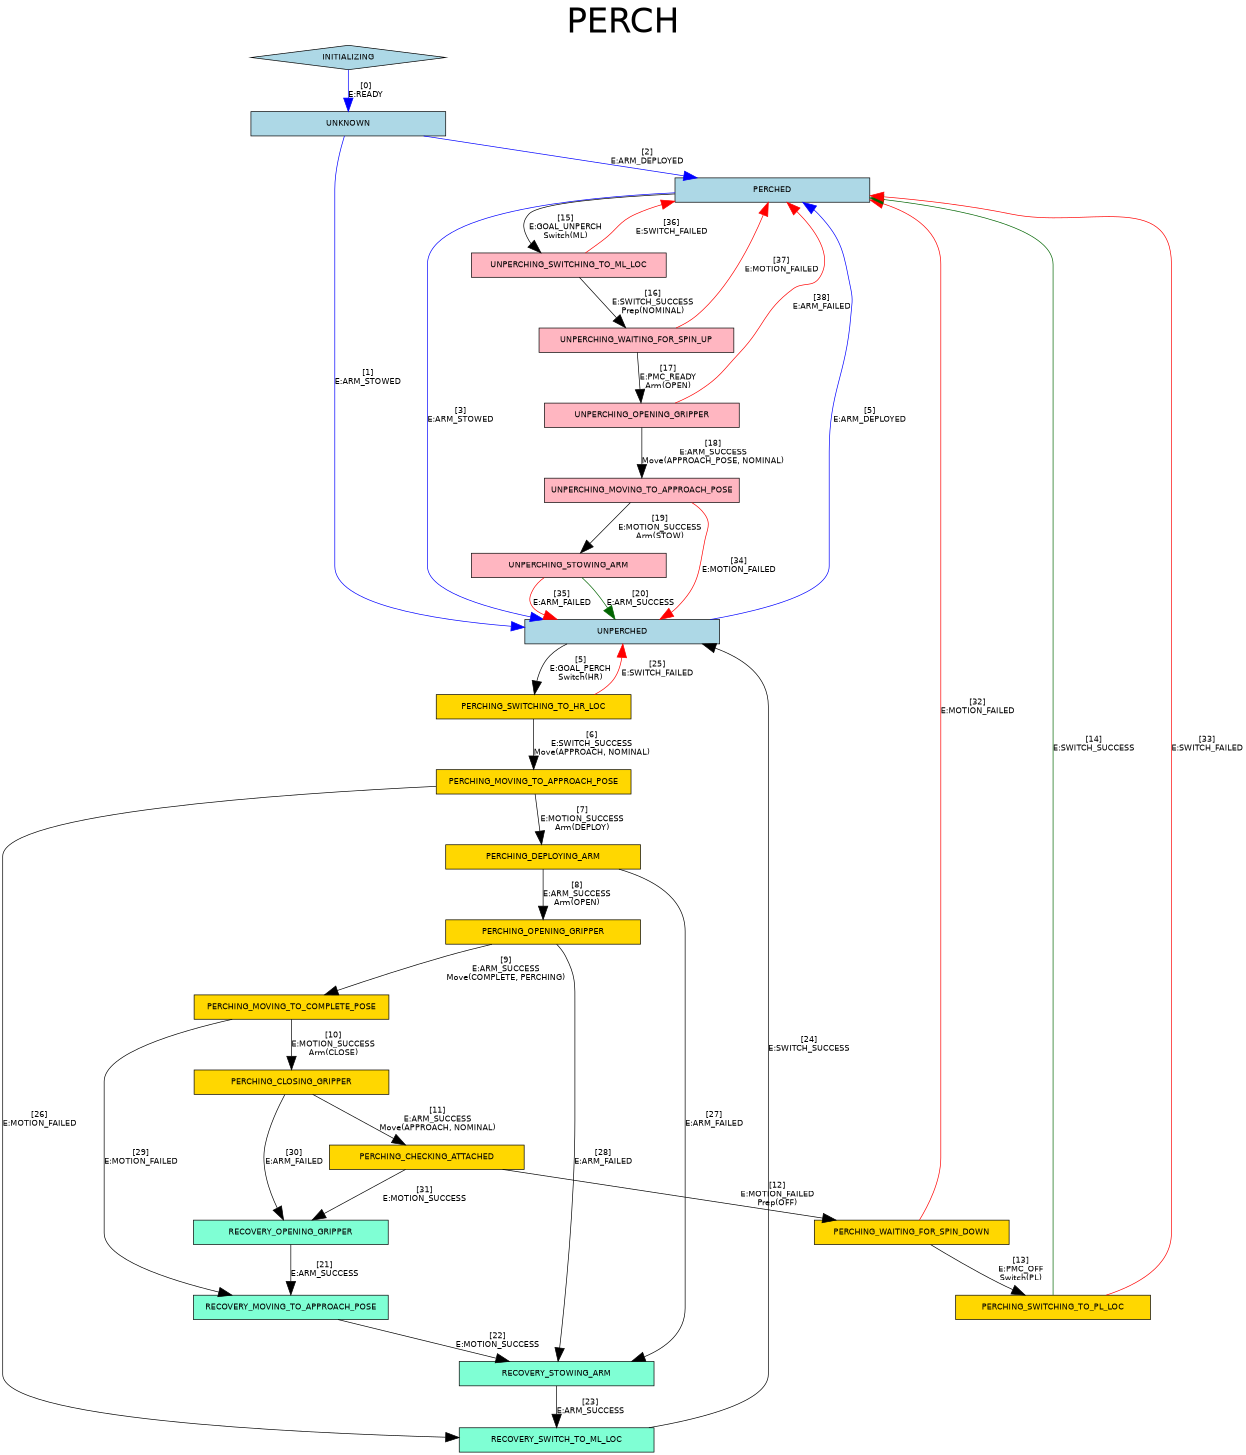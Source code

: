# dot -Tpdf perch_fsm.dot -o perch_fsm.pdf
digraph G {
  graph [label="PERCH\n", labelloc=t, fontsize=50];
  ratio="fill";
  size="8.3,11.7!";
  node [shape=box, width=4, fontsize=12, fontname="helvetica"];
  edge [arrowsize=2, weight=2., fontsize=12, fontname="helvetica"];
  fontname = "helvetica";

  node [shape=diamond, style=filled, fillcolor=lightblue, color=black];
  INITIALIZING;

  node [shape=box, style=filled, fillcolor=lightblue, color=black];
  UNKNOWN;
  PERCHED;
  UNPERCHED;

  node [shape=box, style=filled, fillcolor=aquamarine, color=black];
  RECOVERY_OPENING_GRIPPER;
  RECOVERY_MOVING_TO_APPROACH_POSE;
  RECOVERY_STOWING_ARM;
  RECOVERY_SWITCH_TO_ML_LOC;

  node [shape=box, style=filled, fillcolor=gold, color=black];
  PERCHING_SWITCHING_TO_HR_LOC;
  PERCHING_MOVING_TO_APPROACH_POSE;
  PERCHING_DEPLOYING_ARM;
  PERCHING_OPENING_GRIPPER;
  PERCHING_MOVING_TO_COMPLETE_POSE;
  PERCHING_CLOSING_GRIPPER;
  PERCHING_CHECKING_ATTACHED;
  PERCHING_WAITING_FOR_SPIN_DOWN;
  PERCHING_SWITCHING_TO_PL_LOC;

  node [shape=box, style=filled, fillcolor=lightpink, color=black];
  UNPERCHING_SWITCHING_TO_ML_LOC;
  UNPERCHING_WAITING_FOR_SPIN_UP;
  UNPERCHING_OPENING_GRIPPER;
  UNPERCHING_MOVING_TO_APPROACH_POSE;
  UNPERCHING_STOWING_ARM;

  # Transparent state changes
  INITIALIZING -> UNKNOWN
    [label="[0]\nE:READY", color=blue];
  UNKNOWN -> UNPERCHED
    [label="[1]\nE:ARM_STOWED", color=blue];
  UNKNOWN -> PERCHED
    [label="[2]\nE:ARM_DEPLOYED", color=blue];
  PERCHED -> UNPERCHED
    [label="[3]\nE:ARM_STOWED", color=blue];
  UNPERCHED -> PERCHED
    [label="[5]\nE:ARM_DEPLOYED", color=blue];

  # Nominal perch
  UNPERCHED -> PERCHING_SWITCHING_TO_HR_LOC
    [label="[5]\nE:GOAL_PERCH\nSwitch(HR)"];
  PERCHING_SWITCHING_TO_HR_LOC -> PERCHING_MOVING_TO_APPROACH_POSE
    [label="[6]\nE:SWITCH_SUCCESS\nMove(APPROACH, NOMINAL)"];
  PERCHING_MOVING_TO_APPROACH_POSE -> PERCHING_DEPLOYING_ARM
    [label="[7]\nE:MOTION_SUCCESS\nArm(DEPLOY)"];
  PERCHING_DEPLOYING_ARM -> PERCHING_OPENING_GRIPPER
    [label="[8]\nE:ARM_SUCCESS\nArm(OPEN)"];
  PERCHING_OPENING_GRIPPER -> PERCHING_MOVING_TO_COMPLETE_POSE
    [label="[9]\nE:ARM_SUCCESS\nMove(COMPLETE, PERCHING)"];
  PERCHING_MOVING_TO_COMPLETE_POSE -> PERCHING_CLOSING_GRIPPER
    [label="[10]\nE:MOTION_SUCCESS\nArm(CLOSE)"];
  PERCHING_CLOSING_GRIPPER -> PERCHING_CHECKING_ATTACHED
    [label="[11]\nE:ARM_SUCCESS\nMove(APPROACH, NOMINAL)"];
  PERCHING_CHECKING_ATTACHED -> PERCHING_WAITING_FOR_SPIN_DOWN
    [label="[12]\nE:MOTION_FAILED\nPrep(OFF)"];
  PERCHING_WAITING_FOR_SPIN_DOWN -> PERCHING_SWITCHING_TO_PL_LOC
    [label="[13]\nE:PMC_OFF\nSwitch(PL)" ];
  PERCHING_SWITCHING_TO_PL_LOC -> PERCHED
    [label="[14]\nE:SWITCH_SUCCESS", color=darkgreen];


  # Nominal unperch
  PERCHED -> UNPERCHING_SWITCHING_TO_ML_LOC
    [label="[15]\nE:GOAL_UNPERCH\nSwitch(ML)"];
  UNPERCHING_SWITCHING_TO_ML_LOC -> UNPERCHING_WAITING_FOR_SPIN_UP
    [label="[16]\nE:SWITCH_SUCCESS\nPrep(NOMINAL)"];
  UNPERCHING_WAITING_FOR_SPIN_UP -> UNPERCHING_OPENING_GRIPPER
    [label="[17]\nE:PMC_READY\nArm(OPEN)"];
  UNPERCHING_OPENING_GRIPPER -> UNPERCHING_MOVING_TO_APPROACH_POSE
    [label="[18]\nE:ARM_SUCCESS\nMove(APPROACH_POSE, NOMINAL)"];
  UNPERCHING_MOVING_TO_APPROACH_POSE -> UNPERCHING_STOWING_ARM
    [label="[19]\nE:MOTION_SUCCESS\nArm(STOW)"];
  UNPERCHING_STOWING_ARM -> UNPERCHED
    [label="[20]\nE:ARM_SUCCESS", color=darkgreen];

  # Recovery
  RECOVERY_OPENING_GRIPPER -> RECOVERY_MOVING_TO_APPROACH_POSE
    [label="[21]\nE:ARM_SUCCESS", color=black];
  RECOVERY_MOVING_TO_APPROACH_POSE -> RECOVERY_STOWING_ARM
    [label="[22]\nE:MOTION_SUCCESS", color=black];
  RECOVERY_STOWING_ARM -> RECOVERY_SWITCH_TO_ML_LOC
    [label="[23]\nE:ARM_SUCCESS", color=black];
  RECOVERY_SWITCH_TO_ML_LOC -> UNPERCHED
    [label="[24]\nE:SWITCH_SUCCESS", color=black];

  # Off-nominal states
  PERCHING_SWITCHING_TO_HR_LOC -> UNPERCHED
    [label="[25]\nE:SWITCH_FAILED", color=red];
  PERCHING_MOVING_TO_APPROACH_POSE -> RECOVERY_SWITCH_TO_ML_LOC
    [label="[26]\nE:MOTION_FAILED", color=black];
  PERCHING_DEPLOYING_ARM -> RECOVERY_STOWING_ARM
    [label="[27]\nE:ARM_FAILED", color=black];
  PERCHING_OPENING_GRIPPER -> RECOVERY_STOWING_ARM
    [label="[28]\nE:ARM_FAILED", color=black];
  PERCHING_MOVING_TO_COMPLETE_POSE -> RECOVERY_MOVING_TO_APPROACH_POSE
    [label="[29]\nE:MOTION_FAILED", color=black];
  PERCHING_CLOSING_GRIPPER -> RECOVERY_OPENING_GRIPPER
    [label="[30]\nE:ARM_FAILED", color=black];
  PERCHING_CHECKING_ATTACHED -> RECOVERY_OPENING_GRIPPER
    [label="[31]\nE:MOTION_SUCCESS", color=black];
  PERCHING_WAITING_FOR_SPIN_DOWN -> PERCHED
    [label="[32]\nE:MOTION_FAILED", color=red];
  PERCHING_SWITCHING_TO_PL_LOC -> PERCHED
    [label="[33]\nE:SWITCH_FAILED", color=red];
  UNPERCHING_MOVING_TO_APPROACH_POSE -> UNPERCHED
    [label="[34]\nE:MOTION_FAILED", color=red];
  UNPERCHING_STOWING_ARM -> UNPERCHED
    [label="[35]\nE:ARM_FAILED", color=red];
  UNPERCHING_SWITCHING_TO_ML_LOC -> PERCHED
    [label="[36]\nE:SWITCH_FAILED", color=red];
  UNPERCHING_WAITING_FOR_SPIN_UP -> PERCHED
    [label="[37]\nE:MOTION_FAILED", color=red];
  UNPERCHING_OPENING_GRIPPER -> PERCHED
    [label="[38]\nE:ARM_FAILED", color=red];
}
